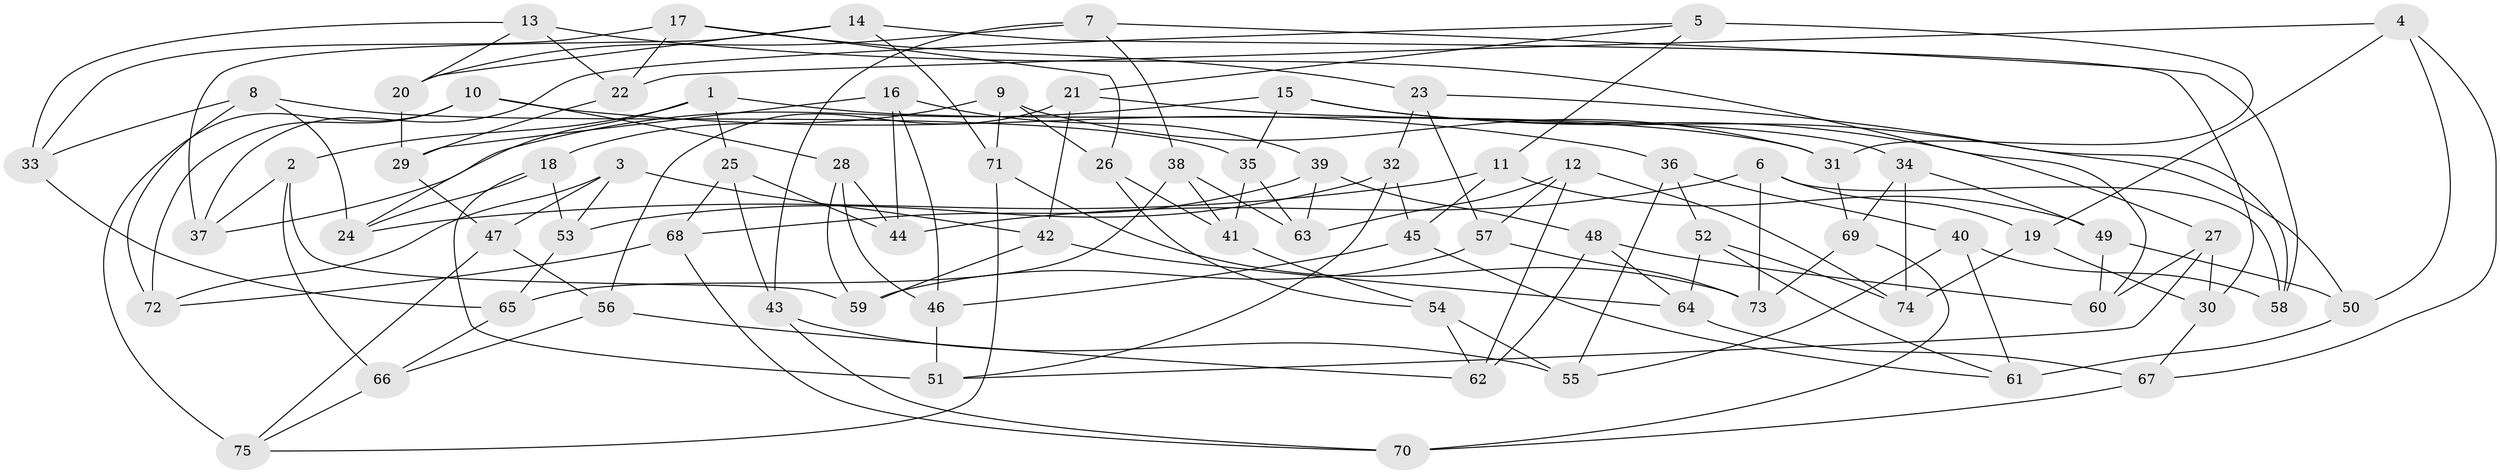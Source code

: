 // coarse degree distribution, {6: 0.5581395348837209, 4: 0.2558139534883721, 5: 0.16279069767441862, 3: 0.023255813953488372}
// Generated by graph-tools (version 1.1) at 2025/52/02/27/25 19:52:31]
// undirected, 75 vertices, 150 edges
graph export_dot {
graph [start="1"]
  node [color=gray90,style=filled];
  1;
  2;
  3;
  4;
  5;
  6;
  7;
  8;
  9;
  10;
  11;
  12;
  13;
  14;
  15;
  16;
  17;
  18;
  19;
  20;
  21;
  22;
  23;
  24;
  25;
  26;
  27;
  28;
  29;
  30;
  31;
  32;
  33;
  34;
  35;
  36;
  37;
  38;
  39;
  40;
  41;
  42;
  43;
  44;
  45;
  46;
  47;
  48;
  49;
  50;
  51;
  52;
  53;
  54;
  55;
  56;
  57;
  58;
  59;
  60;
  61;
  62;
  63;
  64;
  65;
  66;
  67;
  68;
  69;
  70;
  71;
  72;
  73;
  74;
  75;
  1 -- 25;
  1 -- 24;
  1 -- 2;
  1 -- 31;
  2 -- 59;
  2 -- 66;
  2 -- 37;
  3 -- 47;
  3 -- 42;
  3 -- 72;
  3 -- 53;
  4 -- 50;
  4 -- 67;
  4 -- 19;
  4 -- 22;
  5 -- 37;
  5 -- 21;
  5 -- 31;
  5 -- 11;
  6 -- 44;
  6 -- 58;
  6 -- 73;
  6 -- 19;
  7 -- 38;
  7 -- 43;
  7 -- 58;
  7 -- 20;
  8 -- 35;
  8 -- 33;
  8 -- 24;
  8 -- 72;
  9 -- 71;
  9 -- 31;
  9 -- 18;
  9 -- 26;
  10 -- 28;
  10 -- 72;
  10 -- 75;
  10 -- 36;
  11 -- 45;
  11 -- 49;
  11 -- 24;
  12 -- 63;
  12 -- 74;
  12 -- 62;
  12 -- 57;
  13 -- 22;
  13 -- 20;
  13 -- 33;
  13 -- 60;
  14 -- 30;
  14 -- 37;
  14 -- 20;
  14 -- 71;
  15 -- 27;
  15 -- 50;
  15 -- 35;
  15 -- 37;
  16 -- 44;
  16 -- 46;
  16 -- 39;
  16 -- 29;
  17 -- 26;
  17 -- 33;
  17 -- 23;
  17 -- 22;
  18 -- 24;
  18 -- 53;
  18 -- 51;
  19 -- 30;
  19 -- 74;
  20 -- 29;
  21 -- 34;
  21 -- 42;
  21 -- 56;
  22 -- 29;
  23 -- 57;
  23 -- 32;
  23 -- 58;
  25 -- 44;
  25 -- 43;
  25 -- 68;
  26 -- 54;
  26 -- 41;
  27 -- 30;
  27 -- 60;
  27 -- 51;
  28 -- 46;
  28 -- 59;
  28 -- 44;
  29 -- 47;
  30 -- 67;
  31 -- 69;
  32 -- 51;
  32 -- 45;
  32 -- 53;
  33 -- 65;
  34 -- 49;
  34 -- 74;
  34 -- 69;
  35 -- 41;
  35 -- 63;
  36 -- 52;
  36 -- 55;
  36 -- 40;
  38 -- 65;
  38 -- 41;
  38 -- 63;
  39 -- 68;
  39 -- 63;
  39 -- 48;
  40 -- 55;
  40 -- 61;
  40 -- 58;
  41 -- 54;
  42 -- 64;
  42 -- 59;
  43 -- 55;
  43 -- 70;
  45 -- 61;
  45 -- 46;
  46 -- 51;
  47 -- 56;
  47 -- 75;
  48 -- 62;
  48 -- 60;
  48 -- 64;
  49 -- 50;
  49 -- 60;
  50 -- 61;
  52 -- 74;
  52 -- 64;
  52 -- 61;
  53 -- 65;
  54 -- 55;
  54 -- 62;
  56 -- 66;
  56 -- 62;
  57 -- 59;
  57 -- 73;
  64 -- 67;
  65 -- 66;
  66 -- 75;
  67 -- 70;
  68 -- 72;
  68 -- 70;
  69 -- 73;
  69 -- 70;
  71 -- 75;
  71 -- 73;
}

